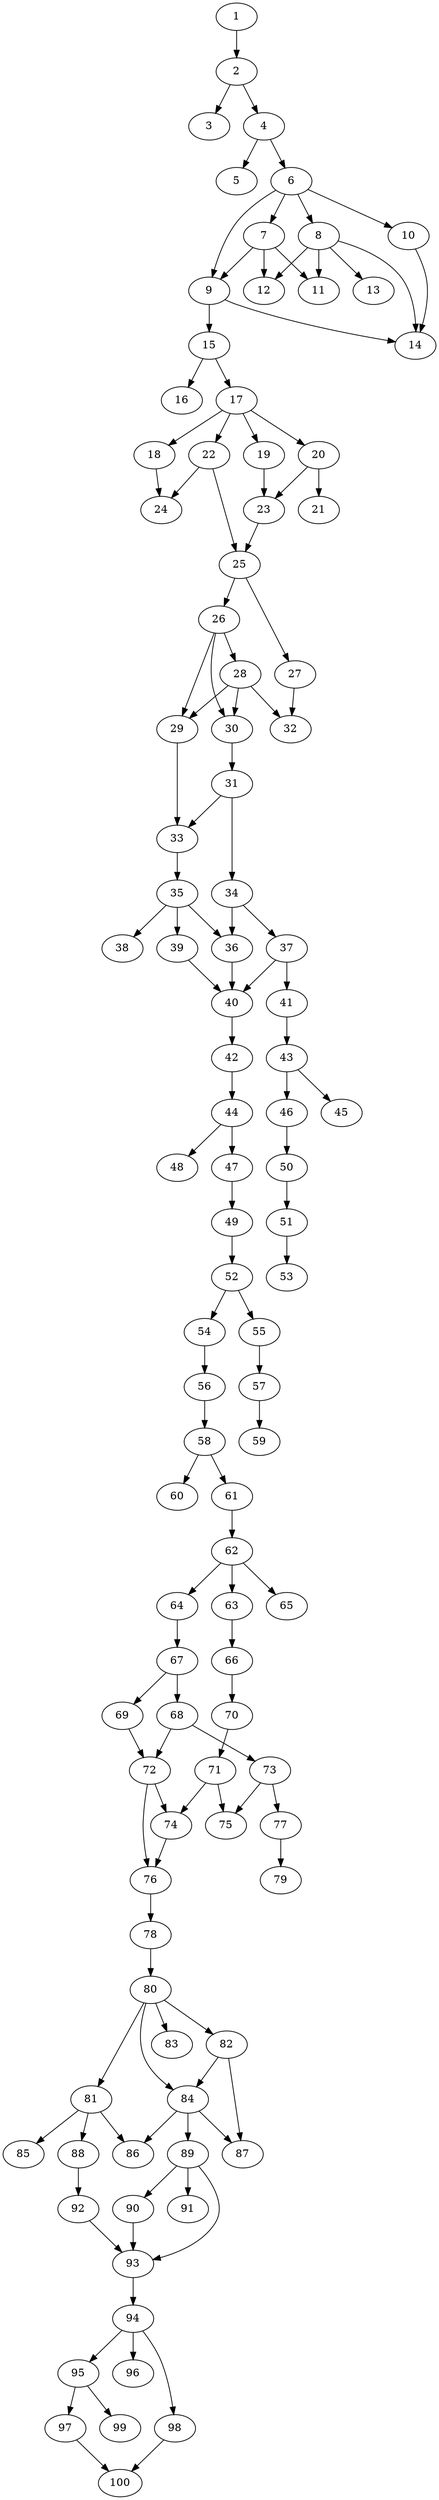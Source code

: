 // DAG automatically generated by daggen at Tue Jul 18 11:30:58 2017
// ./daggen --dot -n 100 --fat 0.2 --regular 0.2 --density 0.8 --jump 2 
digraph G {
  1 [size="9237023552", alpha="0.14"]
  1 -> 2 [size ="209715200"]
  2 [size="28991029248", alpha="0.16"]
  2 -> 3 [size ="75497472"]
  2 -> 4 [size ="75497472"]
  3 [size="160731445652", alpha="0.10"]
  4 [size="280049173606", alpha="0.06"]
  4 -> 5 [size ="411041792"]
  4 -> 6 [size ="411041792"]
  5 [size="8589934592", alpha="0.09"]
  6 [size="12926880446", alpha="0.11"]
  6 -> 7 [size ="536870912"]
  6 -> 8 [size ="536870912"]
  6 -> 9 [size ="536870912"]
  6 -> 10 [size ="536870912"]
  7 [size="368293445632", alpha="0.19"]
  7 -> 9 [size ="411041792"]
  7 -> 11 [size ="411041792"]
  7 -> 12 [size ="411041792"]
  8 [size="4000267426", alpha="0.12"]
  8 -> 11 [size ="75497472"]
  8 -> 12 [size ="75497472"]
  8 -> 13 [size ="75497472"]
  8 -> 14 [size ="75497472"]
  9 [size="231928233984", alpha="0.11"]
  9 -> 14 [size ="301989888"]
  9 -> 15 [size ="301989888"]
  10 [size="39610829940", alpha="0.11"]
  10 -> 14 [size ="75497472"]
  11 [size="674482030508", alpha="0.05"]
  12 [size="451139129", alpha="0.02"]
  13 [size="134217728000", alpha="0.00"]
  14 [size="3883198375", alpha="0.16"]
  15 [size="839131707360", alpha="0.02"]
  15 -> 16 [size ="838860800"]
  15 -> 17 [size ="838860800"]
  16 [size="2863447616", alpha="0.16"]
  17 [size="2089581945", alpha="0.11"]
  17 -> 18 [size ="209715200"]
  17 -> 19 [size ="209715200"]
  17 -> 20 [size ="209715200"]
  17 -> 22 [size ="209715200"]
  18 [size="153262824228", alpha="0.19"]
  18 -> 24 [size ="134217728"]
  19 [size="3526130805", alpha="0.10"]
  19 -> 23 [size ="209715200"]
  20 [size="6461166426", alpha="0.12"]
  20 -> 21 [size ="134217728"]
  20 -> 23 [size ="134217728"]
  21 [size="5494947779", alpha="0.14"]
  22 [size="13278694910", alpha="0.15"]
  22 -> 24 [size ="679477248"]
  22 -> 25 [size ="679477248"]
  23 [size="12511057234", alpha="0.01"]
  23 -> 25 [size ="536870912"]
  24 [size="231928233984", alpha="0.19"]
  25 [size="7764171499", alpha="0.19"]
  25 -> 26 [size ="411041792"]
  25 -> 27 [size ="411041792"]
  26 [size="35783567712", alpha="0.07"]
  26 -> 28 [size ="838860800"]
  26 -> 29 [size ="838860800"]
  26 -> 30 [size ="838860800"]
  27 [size="190012251624", alpha="0.01"]
  27 -> 32 [size ="536870912"]
  28 [size="782757789696", alpha="0.08"]
  28 -> 29 [size ="679477248"]
  28 -> 30 [size ="679477248"]
  28 -> 32 [size ="679477248"]
  29 [size="6423187580", alpha="0.07"]
  29 -> 33 [size ="301989888"]
  30 [size="224963983107", alpha="0.04"]
  30 -> 31 [size ="209715200"]
  31 [size="53092388131", alpha="0.08"]
  31 -> 33 [size ="838860800"]
  31 -> 34 [size ="838860800"]
  32 [size="133633808831", alpha="0.04"]
  33 [size="7766255778", alpha="0.04"]
  33 -> 35 [size ="134217728"]
  34 [size="78550296750", alpha="0.06"]
  34 -> 36 [size ="301989888"]
  34 -> 37 [size ="301989888"]
  35 [size="28991029248", alpha="0.19"]
  35 -> 36 [size ="75497472"]
  35 -> 38 [size ="75497472"]
  35 -> 39 [size ="75497472"]
  36 [size="549755813888", alpha="0.03"]
  36 -> 40 [size ="536870912"]
  37 [size="60280626853", alpha="0.12"]
  37 -> 40 [size ="75497472"]
  37 -> 41 [size ="75497472"]
  38 [size="1348438164", alpha="0.00"]
  39 [size="4186941000", alpha="0.03"]
  39 -> 40 [size ="411041792"]
  40 [size="92964401723", alpha="0.08"]
  40 -> 42 [size ="75497472"]
  41 [size="19447997188", alpha="0.04"]
  41 -> 43 [size ="536870912"]
  42 [size="3903424806", alpha="0.14"]
  42 -> 44 [size ="301989888"]
  43 [size="134217728000", alpha="0.02"]
  43 -> 45 [size ="209715200"]
  43 -> 46 [size ="209715200"]
  44 [size="34351367656", alpha="0.19"]
  44 -> 47 [size ="536870912"]
  44 -> 48 [size ="536870912"]
  45 [size="231928233984", alpha="0.12"]
  46 [size="68719476736", alpha="0.17"]
  46 -> 50 [size ="134217728"]
  47 [size="49338429108", alpha="0.10"]
  47 -> 49 [size ="209715200"]
  48 [size="782757789696", alpha="0.11"]
  49 [size="24032512432", alpha="0.08"]
  49 -> 52 [size ="679477248"]
  50 [size="8527940500", alpha="0.20"]
  50 -> 51 [size ="411041792"]
  51 [size="35558699740", alpha="0.16"]
  51 -> 53 [size ="33554432"]
  52 [size="549755813888", alpha="0.04"]
  52 -> 54 [size ="536870912"]
  52 -> 55 [size ="536870912"]
  53 [size="18855955612", alpha="0.05"]
  54 [size="368293445632", alpha="0.20"]
  54 -> 56 [size ="411041792"]
  55 [size="2070945769", alpha="0.04"]
  55 -> 57 [size ="209715200"]
  56 [size="134217728000", alpha="0.04"]
  56 -> 58 [size ="209715200"]
  57 [size="29739117434", alpha="0.09"]
  57 -> 59 [size ="838860800"]
  58 [size="626442702080", alpha="0.15"]
  58 -> 60 [size ="536870912"]
  58 -> 61 [size ="536870912"]
  59 [size="188280894697", alpha="0.02"]
  60 [size="392354239918", alpha="0.15"]
  61 [size="82347981995", alpha="0.02"]
  61 -> 62 [size ="301989888"]
  62 [size="2281383865", alpha="0.16"]
  62 -> 63 [size ="209715200"]
  62 -> 64 [size ="209715200"]
  62 -> 65 [size ="209715200"]
  63 [size="8589934592", alpha="0.09"]
  63 -> 66 [size ="33554432"]
  64 [size="43374185122", alpha="0.18"]
  64 -> 67 [size ="838860800"]
  65 [size="69806662404", alpha="0.20"]
  66 [size="1073741824000", alpha="0.06"]
  66 -> 70 [size ="838860800"]
  67 [size="68719476736", alpha="0.02"]
  67 -> 68 [size ="134217728"]
  67 -> 69 [size ="134217728"]
  68 [size="231928233984", alpha="0.01"]
  68 -> 72 [size ="301989888"]
  68 -> 73 [size ="301989888"]
  69 [size="549755813888", alpha="0.02"]
  69 -> 72 [size ="536870912"]
  70 [size="485897582332", alpha="0.20"]
  70 -> 71 [size ="838860800"]
  71 [size="1091616929069", alpha="0.17"]
  71 -> 74 [size ="679477248"]
  71 -> 75 [size ="679477248"]
  72 [size="549755813888", alpha="0.20"]
  72 -> 74 [size ="536870912"]
  72 -> 76 [size ="536870912"]
  73 [size="66418375628", alpha="0.05"]
  73 -> 75 [size ="209715200"]
  73 -> 77 [size ="209715200"]
  74 [size="1089777420580", alpha="0.04"]
  74 -> 76 [size ="838860800"]
  75 [size="1940630275", alpha="0.11"]
  76 [size="5253560993", alpha="0.05"]
  76 -> 78 [size ="301989888"]
  77 [size="1615829014", alpha="0.18"]
  77 -> 79 [size ="33554432"]
  78 [size="535024103129", alpha="0.16"]
  78 -> 80 [size ="838860800"]
  79 [size="68719476736", alpha="0.19"]
  80 [size="134217728000", alpha="0.15"]
  80 -> 81 [size ="209715200"]
  80 -> 82 [size ="209715200"]
  80 -> 83 [size ="209715200"]
  80 -> 84 [size ="209715200"]
  81 [size="18331304712", alpha="0.07"]
  81 -> 85 [size ="301989888"]
  81 -> 86 [size ="301989888"]
  81 -> 88 [size ="301989888"]
  82 [size="20142093724", alpha="0.14"]
  82 -> 84 [size ="536870912"]
  82 -> 87 [size ="536870912"]
  83 [size="11838834669", alpha="0.19"]
  84 [size="1738969170", alpha="0.01"]
  84 -> 86 [size ="33554432"]
  84 -> 87 [size ="33554432"]
  84 -> 89 [size ="33554432"]
  85 [size="231928233984", alpha="0.09"]
  86 [size="38434928601", alpha="0.02"]
  87 [size="102541997966", alpha="0.13"]
  88 [size="68719476736", alpha="0.15"]
  88 -> 92 [size ="134217728"]
  89 [size="26157298569", alpha="0.12"]
  89 -> 90 [size ="838860800"]
  89 -> 91 [size ="838860800"]
  89 -> 93 [size ="838860800"]
  90 [size="36225158338", alpha="0.07"]
  90 -> 93 [size ="838860800"]
  91 [size="273390651502", alpha="0.11"]
  92 [size="68719476736", alpha="0.16"]
  92 -> 93 [size ="134217728"]
  93 [size="28303490721", alpha="0.19"]
  93 -> 94 [size ="33554432"]
  94 [size="7643195669", alpha="0.12"]
  94 -> 95 [size ="209715200"]
  94 -> 96 [size ="209715200"]
  94 -> 98 [size ="209715200"]
  95 [size="2757159220", alpha="0.14"]
  95 -> 97 [size ="209715200"]
  95 -> 99 [size ="209715200"]
  96 [size="33045615820", alpha="0.01"]
  97 [size="1172637747", alpha="0.00"]
  97 -> 100 [size ="33554432"]
  98 [size="2024515902", alpha="0.12"]
  98 -> 100 [size ="33554432"]
  99 [size="240528587632", alpha="0.14"]
  100 [size="83095846258", alpha="0.06"]
}
